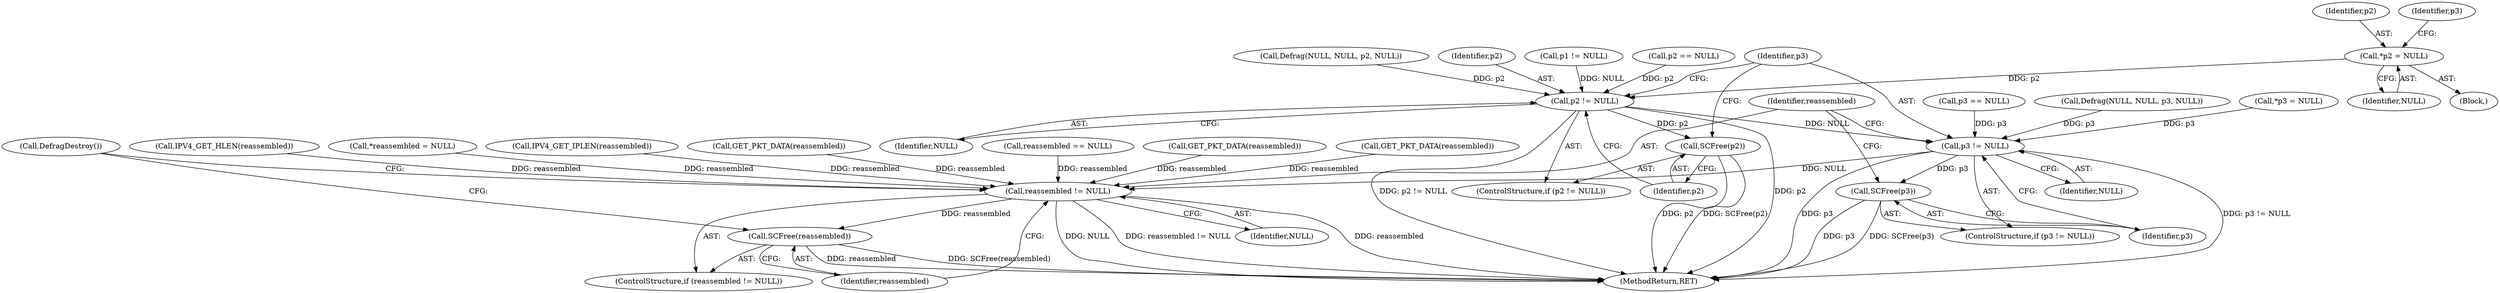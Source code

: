 digraph "0_suricata_4a04f814b15762eb446a5ead4d69d021512df6f8_8@pointer" {
"1000111" [label="(Call,*p2 = NULL)"];
"1000284" [label="(Call,p2 != NULL)"];
"1000287" [label="(Call,SCFree(p2))"];
"1000290" [label="(Call,p3 != NULL)"];
"1000293" [label="(Call,SCFree(p3))"];
"1000296" [label="(Call,reassembled != NULL)"];
"1000299" [label="(Call,SCFree(reassembled))"];
"1000297" [label="(Identifier,reassembled)"];
"1000112" [label="(Identifier,p2)"];
"1000167" [label="(Call,p3 == NULL)"];
"1000287" [label="(Call,SCFree(p2))"];
"1000182" [label="(Call,Defrag(NULL, NULL, p2, NULL))"];
"1000116" [label="(Identifier,p3)"];
"1000203" [label="(Call,IPV4_GET_HLEN(reassembled))"];
"1000285" [label="(Identifier,p2)"];
"1000289" [label="(ControlStructure,if (p3 != NULL))"];
"1000119" [label="(Call,*reassembled = NULL)"];
"1000286" [label="(Identifier,NULL)"];
"1000209" [label="(Call,IPV4_GET_IPLEN(reassembled))"];
"1000111" [label="(Call,*p2 = NULL)"];
"1000296" [label="(Call,reassembled != NULL)"];
"1000228" [label="(Call,GET_PKT_DATA(reassembled))"];
"1000105" [label="(Block,)"];
"1000173" [label="(Call,Defrag(NULL, NULL, p3, NULL))"];
"1000290" [label="(Call,p3 != NULL)"];
"1000284" [label="(Call,p2 != NULL)"];
"1000293" [label="(Call,SCFree(p3))"];
"1000115" [label="(Call,*p3 = NULL)"];
"1000197" [label="(Call,reassembled == NULL)"];
"1000278" [label="(Call,p1 != NULL)"];
"1000304" [label="(MethodReturn,RET)"];
"1000291" [label="(Identifier,p3)"];
"1000299" [label="(Call,SCFree(reassembled))"];
"1000283" [label="(ControlStructure,if (p2 != NULL))"];
"1000248" [label="(Call,GET_PKT_DATA(reassembled))"];
"1000288" [label="(Identifier,p2)"];
"1000113" [label="(Identifier,NULL)"];
"1000295" [label="(ControlStructure,if (reassembled != NULL))"];
"1000154" [label="(Call,p2 == NULL)"];
"1000300" [label="(Identifier,reassembled)"];
"1000292" [label="(Identifier,NULL)"];
"1000268" [label="(Call,GET_PKT_DATA(reassembled))"];
"1000301" [label="(Call,DefragDestroy())"];
"1000298" [label="(Identifier,NULL)"];
"1000294" [label="(Identifier,p3)"];
"1000111" -> "1000105"  [label="AST: "];
"1000111" -> "1000113"  [label="CFG: "];
"1000112" -> "1000111"  [label="AST: "];
"1000113" -> "1000111"  [label="AST: "];
"1000116" -> "1000111"  [label="CFG: "];
"1000111" -> "1000284"  [label="DDG: p2"];
"1000284" -> "1000283"  [label="AST: "];
"1000284" -> "1000286"  [label="CFG: "];
"1000285" -> "1000284"  [label="AST: "];
"1000286" -> "1000284"  [label="AST: "];
"1000288" -> "1000284"  [label="CFG: "];
"1000291" -> "1000284"  [label="CFG: "];
"1000284" -> "1000304"  [label="DDG: p2"];
"1000284" -> "1000304"  [label="DDG: p2 != NULL"];
"1000182" -> "1000284"  [label="DDG: p2"];
"1000154" -> "1000284"  [label="DDG: p2"];
"1000278" -> "1000284"  [label="DDG: NULL"];
"1000284" -> "1000287"  [label="DDG: p2"];
"1000284" -> "1000290"  [label="DDG: NULL"];
"1000287" -> "1000283"  [label="AST: "];
"1000287" -> "1000288"  [label="CFG: "];
"1000288" -> "1000287"  [label="AST: "];
"1000291" -> "1000287"  [label="CFG: "];
"1000287" -> "1000304"  [label="DDG: SCFree(p2)"];
"1000287" -> "1000304"  [label="DDG: p2"];
"1000290" -> "1000289"  [label="AST: "];
"1000290" -> "1000292"  [label="CFG: "];
"1000291" -> "1000290"  [label="AST: "];
"1000292" -> "1000290"  [label="AST: "];
"1000294" -> "1000290"  [label="CFG: "];
"1000297" -> "1000290"  [label="CFG: "];
"1000290" -> "1000304"  [label="DDG: p3 != NULL"];
"1000290" -> "1000304"  [label="DDG: p3"];
"1000167" -> "1000290"  [label="DDG: p3"];
"1000173" -> "1000290"  [label="DDG: p3"];
"1000115" -> "1000290"  [label="DDG: p3"];
"1000290" -> "1000293"  [label="DDG: p3"];
"1000290" -> "1000296"  [label="DDG: NULL"];
"1000293" -> "1000289"  [label="AST: "];
"1000293" -> "1000294"  [label="CFG: "];
"1000294" -> "1000293"  [label="AST: "];
"1000297" -> "1000293"  [label="CFG: "];
"1000293" -> "1000304"  [label="DDG: p3"];
"1000293" -> "1000304"  [label="DDG: SCFree(p3)"];
"1000296" -> "1000295"  [label="AST: "];
"1000296" -> "1000298"  [label="CFG: "];
"1000297" -> "1000296"  [label="AST: "];
"1000298" -> "1000296"  [label="AST: "];
"1000300" -> "1000296"  [label="CFG: "];
"1000301" -> "1000296"  [label="CFG: "];
"1000296" -> "1000304"  [label="DDG: NULL"];
"1000296" -> "1000304"  [label="DDG: reassembled != NULL"];
"1000296" -> "1000304"  [label="DDG: reassembled"];
"1000209" -> "1000296"  [label="DDG: reassembled"];
"1000268" -> "1000296"  [label="DDG: reassembled"];
"1000228" -> "1000296"  [label="DDG: reassembled"];
"1000119" -> "1000296"  [label="DDG: reassembled"];
"1000248" -> "1000296"  [label="DDG: reassembled"];
"1000203" -> "1000296"  [label="DDG: reassembled"];
"1000197" -> "1000296"  [label="DDG: reassembled"];
"1000296" -> "1000299"  [label="DDG: reassembled"];
"1000299" -> "1000295"  [label="AST: "];
"1000299" -> "1000300"  [label="CFG: "];
"1000300" -> "1000299"  [label="AST: "];
"1000301" -> "1000299"  [label="CFG: "];
"1000299" -> "1000304"  [label="DDG: reassembled"];
"1000299" -> "1000304"  [label="DDG: SCFree(reassembled)"];
}
